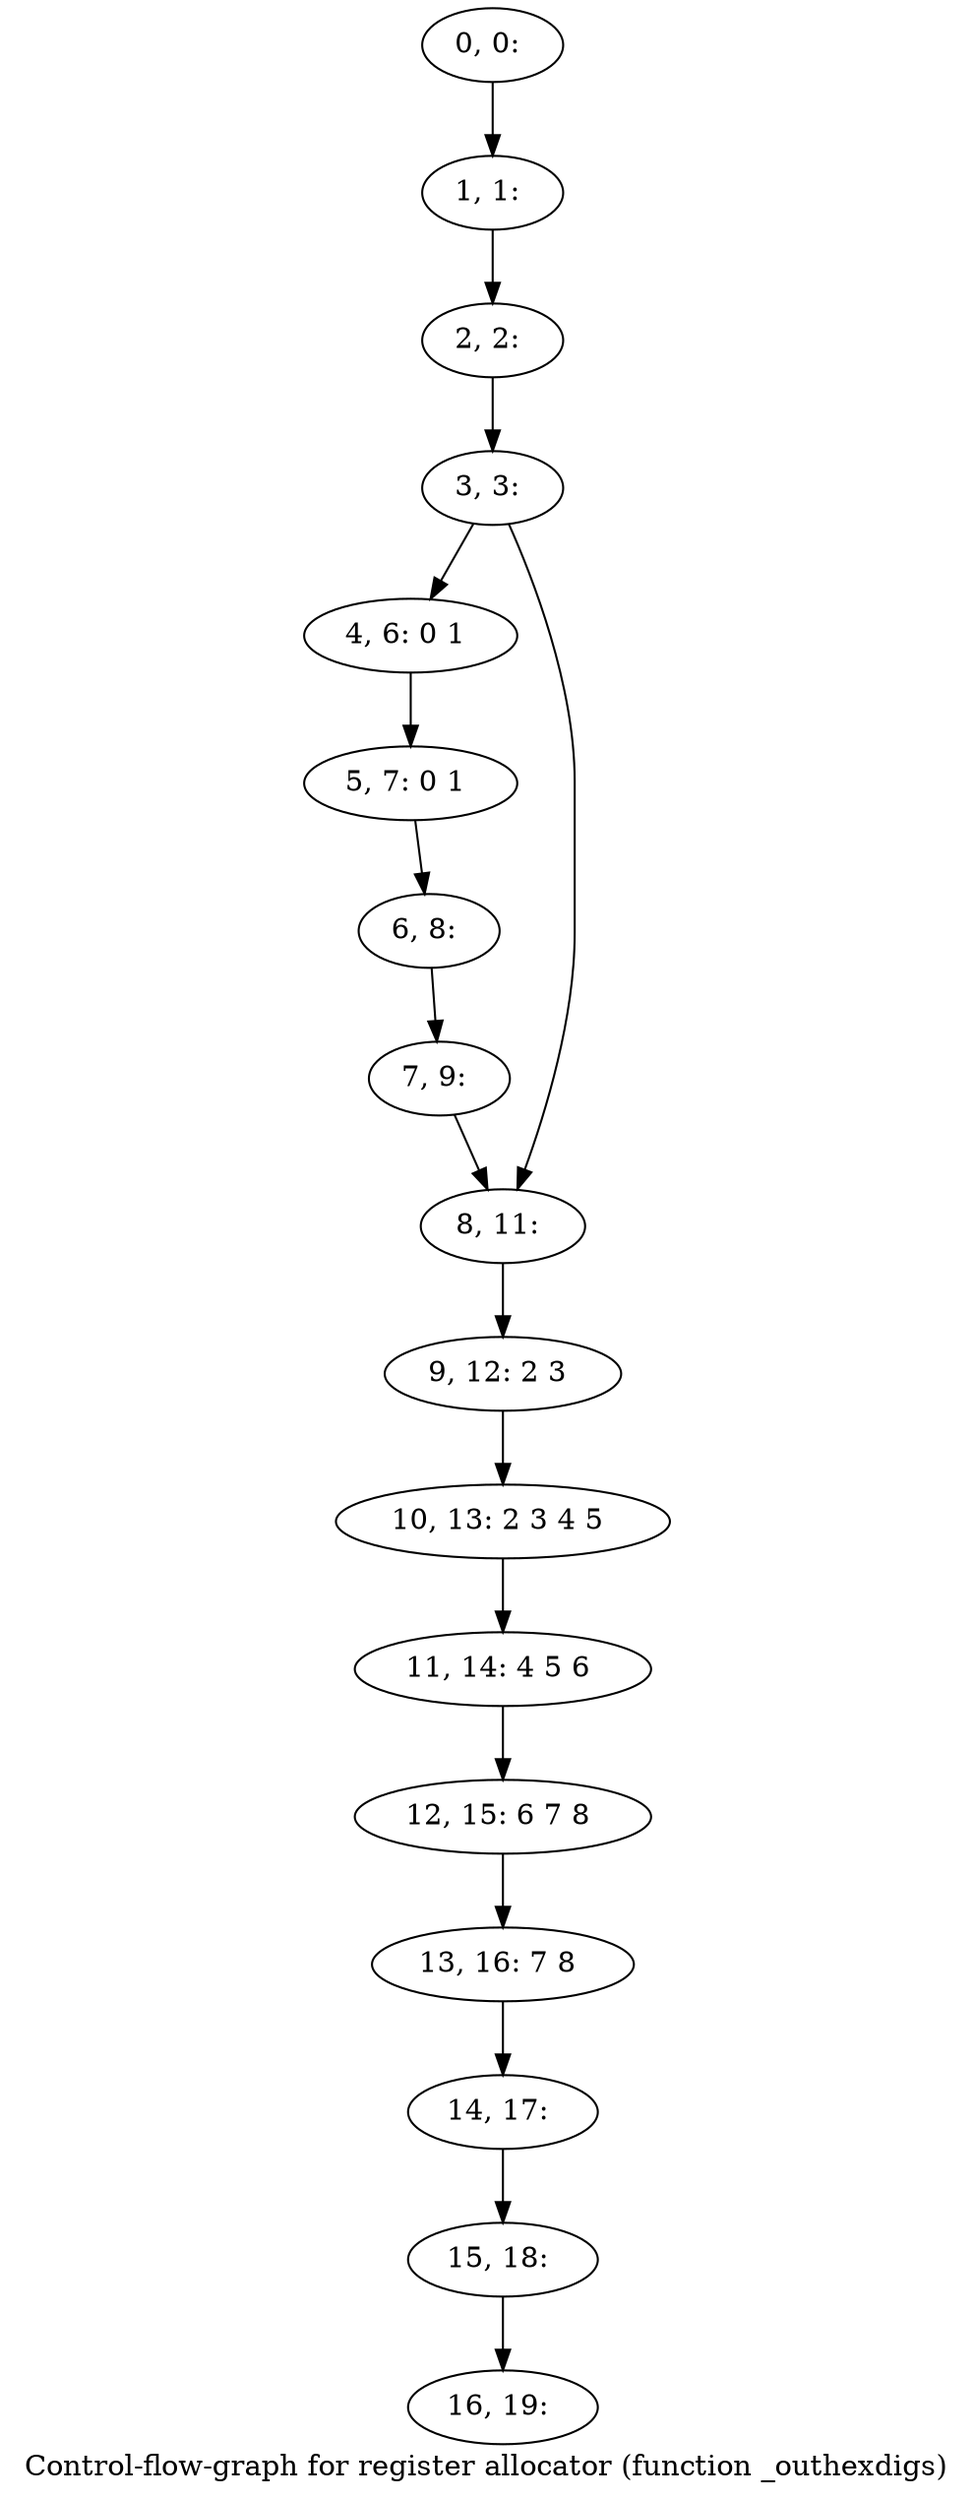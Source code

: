 digraph G {
graph [label="Control-flow-graph for register allocator (function _outhexdigs)"]
0[label="0, 0: "];
1[label="1, 1: "];
2[label="2, 2: "];
3[label="3, 3: "];
4[label="4, 6: 0 1 "];
5[label="5, 7: 0 1 "];
6[label="6, 8: "];
7[label="7, 9: "];
8[label="8, 11: "];
9[label="9, 12: 2 3 "];
10[label="10, 13: 2 3 4 5 "];
11[label="11, 14: 4 5 6 "];
12[label="12, 15: 6 7 8 "];
13[label="13, 16: 7 8 "];
14[label="14, 17: "];
15[label="15, 18: "];
16[label="16, 19: "];
0->1 ;
1->2 ;
2->3 ;
3->4 ;
3->8 ;
4->5 ;
5->6 ;
6->7 ;
7->8 ;
8->9 ;
9->10 ;
10->11 ;
11->12 ;
12->13 ;
13->14 ;
14->15 ;
15->16 ;
}
